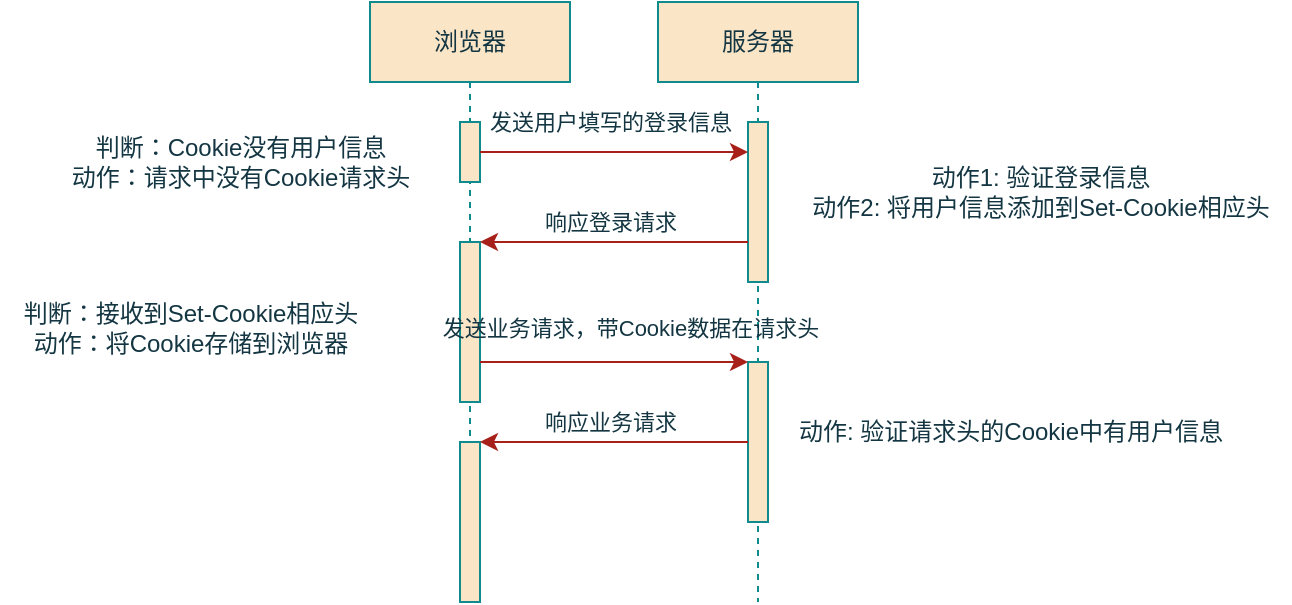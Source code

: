 <mxfile version="21.5.1" type="device" pages="3">
  <diagram name="传统cookie验证" id="vfPyicQstSvgQ4UN1wku">
    <mxGraphModel dx="954" dy="674" grid="1" gridSize="10" guides="1" tooltips="1" connect="1" arrows="1" fold="1" page="1" pageScale="1" pageWidth="827" pageHeight="1169" background="#ffffff" math="0" shadow="0">
      <root>
        <mxCell id="0" />
        <mxCell id="1" parent="0" />
        <mxCell id="wSobh4kacqRAjcaHUiz1-1" value="浏览器" style="shape=umlLifeline;perimeter=lifelinePerimeter;whiteSpace=wrap;html=1;container=1;dropTarget=0;collapsible=0;recursiveResize=0;outlineConnect=0;portConstraint=eastwest;newEdgeStyle={&quot;edgeStyle&quot;:&quot;elbowEdgeStyle&quot;,&quot;elbow&quot;:&quot;vertical&quot;,&quot;curved&quot;:0,&quot;rounded&quot;:0};labelBackgroundColor=none;fillColor=#FAE5C7;strokeColor=#0F8B8D;fontColor=#143642;" vertex="1" parent="1">
          <mxGeometry x="270" y="140" width="100" height="300" as="geometry" />
        </mxCell>
        <mxCell id="wSobh4kacqRAjcaHUiz1-2" value="" style="html=1;points=[];perimeter=orthogonalPerimeter;outlineConnect=0;targetShapes=umlLifeline;portConstraint=eastwest;newEdgeStyle={&quot;edgeStyle&quot;:&quot;elbowEdgeStyle&quot;,&quot;elbow&quot;:&quot;vertical&quot;,&quot;curved&quot;:0,&quot;rounded&quot;:0};labelBackgroundColor=none;fillColor=#FAE5C7;strokeColor=#0F8B8D;fontColor=#143642;" vertex="1" parent="wSobh4kacqRAjcaHUiz1-1">
          <mxGeometry x="45" y="60" width="10" height="30" as="geometry" />
        </mxCell>
        <mxCell id="wSobh4kacqRAjcaHUiz1-3" value="" style="html=1;points=[];perimeter=orthogonalPerimeter;outlineConnect=0;targetShapes=umlLifeline;portConstraint=eastwest;newEdgeStyle={&quot;edgeStyle&quot;:&quot;elbowEdgeStyle&quot;,&quot;elbow&quot;:&quot;vertical&quot;,&quot;curved&quot;:0,&quot;rounded&quot;:0};labelBackgroundColor=none;fillColor=#FAE5C7;strokeColor=#0F8B8D;fontColor=#143642;" vertex="1" parent="wSobh4kacqRAjcaHUiz1-1">
          <mxGeometry x="45" y="120" width="10" height="80" as="geometry" />
        </mxCell>
        <mxCell id="wSobh4kacqRAjcaHUiz1-4" value="" style="html=1;points=[];perimeter=orthogonalPerimeter;outlineConnect=0;targetShapes=umlLifeline;portConstraint=eastwest;newEdgeStyle={&quot;edgeStyle&quot;:&quot;elbowEdgeStyle&quot;,&quot;elbow&quot;:&quot;vertical&quot;,&quot;curved&quot;:0,&quot;rounded&quot;:0};labelBackgroundColor=none;fillColor=#FAE5C7;strokeColor=#0F8B8D;fontColor=#143642;" vertex="1" parent="wSobh4kacqRAjcaHUiz1-1">
          <mxGeometry x="45" y="220" width="10" height="80" as="geometry" />
        </mxCell>
        <mxCell id="wSobh4kacqRAjcaHUiz1-5" value="服务器" style="shape=umlLifeline;perimeter=lifelinePerimeter;whiteSpace=wrap;html=1;container=1;dropTarget=0;collapsible=0;recursiveResize=0;outlineConnect=0;portConstraint=eastwest;newEdgeStyle={&quot;edgeStyle&quot;:&quot;elbowEdgeStyle&quot;,&quot;elbow&quot;:&quot;vertical&quot;,&quot;curved&quot;:0,&quot;rounded&quot;:0};labelBackgroundColor=none;fillColor=#FAE5C7;strokeColor=#0F8B8D;fontColor=#143642;" vertex="1" parent="1">
          <mxGeometry x="414" y="140" width="100" height="300" as="geometry" />
        </mxCell>
        <mxCell id="wSobh4kacqRAjcaHUiz1-6" value="" style="html=1;points=[];perimeter=orthogonalPerimeter;outlineConnect=0;targetShapes=umlLifeline;portConstraint=eastwest;newEdgeStyle={&quot;edgeStyle&quot;:&quot;elbowEdgeStyle&quot;,&quot;elbow&quot;:&quot;vertical&quot;,&quot;curved&quot;:0,&quot;rounded&quot;:0};labelBackgroundColor=none;fillColor=#FAE5C7;strokeColor=#0F8B8D;fontColor=#143642;" vertex="1" parent="wSobh4kacqRAjcaHUiz1-5">
          <mxGeometry x="45" y="60" width="10" height="80" as="geometry" />
        </mxCell>
        <mxCell id="wSobh4kacqRAjcaHUiz1-7" value="" style="html=1;points=[];perimeter=orthogonalPerimeter;outlineConnect=0;targetShapes=umlLifeline;portConstraint=eastwest;newEdgeStyle={&quot;edgeStyle&quot;:&quot;elbowEdgeStyle&quot;,&quot;elbow&quot;:&quot;vertical&quot;,&quot;curved&quot;:0,&quot;rounded&quot;:0};labelBackgroundColor=none;fillColor=#FAE5C7;strokeColor=#0F8B8D;fontColor=#143642;" vertex="1" parent="wSobh4kacqRAjcaHUiz1-5">
          <mxGeometry x="45" y="180" width="10" height="80" as="geometry" />
        </mxCell>
        <mxCell id="wSobh4kacqRAjcaHUiz1-8" value="判断：Cookie没有用户信息&lt;br&gt;动作：请求中没有Cookie请求头" style="text;html=1;align=center;verticalAlign=middle;resizable=0;points=[];autosize=1;strokeColor=none;fillColor=none;labelBackgroundColor=none;fontColor=#143642;" vertex="1" parent="1">
          <mxGeometry x="110" y="200" width="190" height="40" as="geometry" />
        </mxCell>
        <mxCell id="wSobh4kacqRAjcaHUiz1-9" value="" style="endArrow=classic;html=1;rounded=0;labelBackgroundColor=none;strokeColor=#A8201A;fontColor=default;" edge="1" parent="1" source="wSobh4kacqRAjcaHUiz1-2" target="wSobh4kacqRAjcaHUiz1-6">
          <mxGeometry width="50" height="50" relative="1" as="geometry">
            <mxPoint x="360" y="260" as="sourcePoint" />
            <mxPoint x="410" y="210" as="targetPoint" />
          </mxGeometry>
        </mxCell>
        <mxCell id="wSobh4kacqRAjcaHUiz1-10" value="发送用户填写的登录信息" style="edgeLabel;html=1;align=center;verticalAlign=middle;resizable=0;points=[];labelBackgroundColor=none;fontColor=#143642;" vertex="1" connectable="0" parent="wSobh4kacqRAjcaHUiz1-9">
          <mxGeometry x="0.224" y="1" relative="1" as="geometry">
            <mxPoint x="-17" y="-14" as="offset" />
          </mxGeometry>
        </mxCell>
        <mxCell id="wSobh4kacqRAjcaHUiz1-11" value="" style="endArrow=classic;html=1;rounded=0;labelBackgroundColor=none;strokeColor=#A8201A;fontColor=default;" edge="1" parent="1" source="wSobh4kacqRAjcaHUiz1-6" target="wSobh4kacqRAjcaHUiz1-3">
          <mxGeometry width="50" height="50" relative="1" as="geometry">
            <mxPoint x="370" y="330" as="sourcePoint" />
            <mxPoint x="390" y="330" as="targetPoint" />
          </mxGeometry>
        </mxCell>
        <mxCell id="wSobh4kacqRAjcaHUiz1-12" value="响应登录请求" style="edgeLabel;html=1;align=center;verticalAlign=middle;resizable=0;points=[];labelBackgroundColor=none;fontColor=#143642;" vertex="1" connectable="0" parent="wSobh4kacqRAjcaHUiz1-11">
          <mxGeometry x="0.565" relative="1" as="geometry">
            <mxPoint x="36" y="-10" as="offset" />
          </mxGeometry>
        </mxCell>
        <mxCell id="wSobh4kacqRAjcaHUiz1-13" value="动作1: 验证登录信息&lt;br&gt;动作2: 将用户信息添加到Set-Cookie相应头" style="text;html=1;align=center;verticalAlign=middle;resizable=0;points=[];autosize=1;strokeColor=none;fillColor=none;labelBackgroundColor=none;fontColor=#143642;" vertex="1" parent="1">
          <mxGeometry x="480" y="215" width="250" height="40" as="geometry" />
        </mxCell>
        <mxCell id="wSobh4kacqRAjcaHUiz1-14" value="判断：接收到Set-Cookie相应头&lt;br&gt;动作：将Cookie存储到浏览器" style="text;html=1;align=center;verticalAlign=middle;resizable=0;points=[];autosize=1;strokeColor=none;fillColor=none;labelBackgroundColor=none;fontColor=#143642;" vertex="1" parent="1">
          <mxGeometry x="85" y="283" width="190" height="40" as="geometry" />
        </mxCell>
        <mxCell id="wSobh4kacqRAjcaHUiz1-15" value="" style="endArrow=classic;html=1;rounded=0;labelBackgroundColor=none;strokeColor=#A8201A;fontColor=default;" edge="1" parent="1" source="wSobh4kacqRAjcaHUiz1-3" target="wSobh4kacqRAjcaHUiz1-7">
          <mxGeometry width="50" height="50" relative="1" as="geometry">
            <mxPoint x="360" y="370" as="sourcePoint" />
            <mxPoint x="410" y="320" as="targetPoint" />
          </mxGeometry>
        </mxCell>
        <mxCell id="wSobh4kacqRAjcaHUiz1-16" value="发送业务请求，带Cookie数据在请求头" style="edgeLabel;html=1;align=center;verticalAlign=middle;resizable=0;points=[];labelBackgroundColor=none;fontColor=#143642;" vertex="1" connectable="0" parent="wSobh4kacqRAjcaHUiz1-15">
          <mxGeometry x="-0.838" y="-2" relative="1" as="geometry">
            <mxPoint x="64" y="-19" as="offset" />
          </mxGeometry>
        </mxCell>
        <mxCell id="wSobh4kacqRAjcaHUiz1-17" value="动作: 验证请求头的Cookie中有用户信息" style="text;html=1;align=center;verticalAlign=middle;resizable=0;points=[];autosize=1;strokeColor=none;fillColor=none;labelBackgroundColor=none;fontColor=#143642;" vertex="1" parent="1">
          <mxGeometry x="470" y="340" width="240" height="30" as="geometry" />
        </mxCell>
        <mxCell id="wSobh4kacqRAjcaHUiz1-18" value="" style="endArrow=classic;html=1;rounded=0;labelBackgroundColor=none;strokeColor=#A8201A;fontColor=default;" edge="1" parent="1" source="wSobh4kacqRAjcaHUiz1-7" target="wSobh4kacqRAjcaHUiz1-4">
          <mxGeometry width="50" height="50" relative="1" as="geometry">
            <mxPoint x="380" y="420" as="sourcePoint" />
            <mxPoint x="430" y="370" as="targetPoint" />
          </mxGeometry>
        </mxCell>
        <mxCell id="wSobh4kacqRAjcaHUiz1-19" value="响应业务请求" style="edgeLabel;html=1;align=center;verticalAlign=middle;resizable=0;points=[];labelBackgroundColor=none;fontColor=#143642;" vertex="1" connectable="0" parent="wSobh4kacqRAjcaHUiz1-18">
          <mxGeometry x="0.465" y="2" relative="1" as="geometry">
            <mxPoint x="29" y="-12" as="offset" />
          </mxGeometry>
        </mxCell>
      </root>
    </mxGraphModel>
  </diagram>
  <diagram id="TRe76Z_cT88Yy6bhVlbL" name="session验证">
    <mxGraphModel dx="795" dy="562" grid="1" gridSize="10" guides="1" tooltips="1" connect="1" arrows="1" fold="1" page="1" pageScale="1" pageWidth="827" pageHeight="1169" background="#ffffff" math="0" shadow="0">
      <root>
        <mxCell id="0" />
        <mxCell id="1" parent="0" />
        <mxCell id="PbefdpNf8q4evaiusAF8-1" value="浏览器" style="shape=umlLifeline;perimeter=lifelinePerimeter;whiteSpace=wrap;html=1;container=1;dropTarget=0;collapsible=0;recursiveResize=0;outlineConnect=0;portConstraint=eastwest;newEdgeStyle={&quot;edgeStyle&quot;:&quot;elbowEdgeStyle&quot;,&quot;elbow&quot;:&quot;vertical&quot;,&quot;curved&quot;:0,&quot;rounded&quot;:0};labelBackgroundColor=none;fillColor=#F2CC8F;strokeColor=#E07A5F;fontColor=#393C56;rounded=0;" vertex="1" parent="1">
          <mxGeometry x="270" y="140" width="100" height="390" as="geometry" />
        </mxCell>
        <mxCell id="CXMVCY4P_kOrWewMIdJ0-2" value="" style="html=1;points=[];perimeter=orthogonalPerimeter;outlineConnect=0;targetShapes=umlLifeline;portConstraint=eastwest;newEdgeStyle={&quot;edgeStyle&quot;:&quot;elbowEdgeStyle&quot;,&quot;elbow&quot;:&quot;vertical&quot;,&quot;curved&quot;:0,&quot;rounded&quot;:0};labelBackgroundColor=none;fillColor=#F2CC8F;strokeColor=#E07A5F;fontColor=#393C56;rounded=0;" vertex="1" parent="PbefdpNf8q4evaiusAF8-1">
          <mxGeometry x="45" y="70" width="10" height="20" as="geometry" />
        </mxCell>
        <mxCell id="zc8_oNYXCxddjdJIgD0M-8" value="" style="html=1;points=[];perimeter=orthogonalPerimeter;outlineConnect=0;targetShapes=umlLifeline;portConstraint=eastwest;newEdgeStyle={&quot;edgeStyle&quot;:&quot;elbowEdgeStyle&quot;,&quot;elbow&quot;:&quot;vertical&quot;,&quot;curved&quot;:0,&quot;rounded&quot;:0};labelBackgroundColor=none;fillColor=#F2CC8F;strokeColor=#E07A5F;fontColor=#393C56;rounded=0;" vertex="1" parent="PbefdpNf8q4evaiusAF8-1">
          <mxGeometry x="45" y="120" width="10" height="80" as="geometry" />
        </mxCell>
        <mxCell id="QtsPs-l09SFle1otZiAa-2" value="" style="html=1;points=[];perimeter=orthogonalPerimeter;outlineConnect=0;targetShapes=umlLifeline;portConstraint=eastwest;newEdgeStyle={&quot;edgeStyle&quot;:&quot;elbowEdgeStyle&quot;,&quot;elbow&quot;:&quot;vertical&quot;,&quot;curved&quot;:0,&quot;rounded&quot;:0};labelBackgroundColor=none;fillColor=#F2CC8F;strokeColor=#E07A5F;fontColor=#393C56;rounded=0;" vertex="1" parent="PbefdpNf8q4evaiusAF8-1">
          <mxGeometry x="45" y="240" width="10" height="80" as="geometry" />
        </mxCell>
        <mxCell id="PbefdpNf8q4evaiusAF8-2" value="服务器" style="shape=umlLifeline;perimeter=lifelinePerimeter;whiteSpace=wrap;html=1;container=1;dropTarget=0;collapsible=0;recursiveResize=0;outlineConnect=0;portConstraint=eastwest;newEdgeStyle={&quot;edgeStyle&quot;:&quot;elbowEdgeStyle&quot;,&quot;elbow&quot;:&quot;vertical&quot;,&quot;curved&quot;:0,&quot;rounded&quot;:0};labelBackgroundColor=none;fillColor=#F2CC8F;strokeColor=#E07A5F;fontColor=#393C56;rounded=0;" vertex="1" parent="1">
          <mxGeometry x="414" y="140" width="100" height="370" as="geometry" />
        </mxCell>
        <mxCell id="zc8_oNYXCxddjdJIgD0M-2" value="" style="html=1;points=[];perimeter=orthogonalPerimeter;outlineConnect=0;targetShapes=umlLifeline;portConstraint=eastwest;newEdgeStyle={&quot;edgeStyle&quot;:&quot;elbowEdgeStyle&quot;,&quot;elbow&quot;:&quot;vertical&quot;,&quot;curved&quot;:0,&quot;rounded&quot;:0};labelBackgroundColor=none;fillColor=#F2CC8F;strokeColor=#E07A5F;fontColor=#393C56;rounded=0;" vertex="1" parent="PbefdpNf8q4evaiusAF8-2">
          <mxGeometry x="45" y="70" width="10" height="80" as="geometry" />
        </mxCell>
        <mxCell id="Lz3ghxkpgLzvRvjjQlJP-2" value="" style="html=1;points=[];perimeter=orthogonalPerimeter;outlineConnect=0;targetShapes=umlLifeline;portConstraint=eastwest;newEdgeStyle={&quot;edgeStyle&quot;:&quot;elbowEdgeStyle&quot;,&quot;elbow&quot;:&quot;vertical&quot;,&quot;curved&quot;:0,&quot;rounded&quot;:0};labelBackgroundColor=none;fillColor=#F2CC8F;strokeColor=#E07A5F;fontColor=#393C56;rounded=0;" vertex="1" parent="PbefdpNf8q4evaiusAF8-2">
          <mxGeometry x="46" y="190" width="10" height="80" as="geometry" />
        </mxCell>
        <mxCell id="SZRjrdMSmsgoEImrJcPq-1" value="" style="html=1;points=[];perimeter=orthogonalPerimeter;outlineConnect=0;targetShapes=umlLifeline;portConstraint=eastwest;newEdgeStyle={&quot;edgeStyle&quot;:&quot;elbowEdgeStyle&quot;,&quot;elbow&quot;:&quot;vertical&quot;,&quot;curved&quot;:0,&quot;rounded&quot;:0};labelBackgroundColor=none;fillColor=#F2CC8F;strokeColor=#E07A5F;fontColor=#393C56;rounded=0;" vertex="1" parent="PbefdpNf8q4evaiusAF8-2">
          <mxGeometry x="46" y="290" width="10" height="80" as="geometry" />
        </mxCell>
        <mxCell id="zc8_oNYXCxddjdJIgD0M-1" value="判断：浏览器没有Cookie&lt;br&gt;动作：请求中没有Cookie请求头" style="text;html=1;align=center;verticalAlign=middle;resizable=0;points=[];autosize=1;strokeColor=none;fillColor=none;labelBackgroundColor=none;fontColor=#393C56;rounded=0;" vertex="1" parent="1">
          <mxGeometry x="120" y="200" width="190" height="40" as="geometry" />
        </mxCell>
        <mxCell id="zc8_oNYXCxddjdJIgD0M-4" value="" style="endArrow=classic;html=1;rounded=0;labelBackgroundColor=none;strokeColor=#E07A5F;fontColor=default;" edge="1" parent="1" source="CXMVCY4P_kOrWewMIdJ0-2" target="zc8_oNYXCxddjdJIgD0M-2">
          <mxGeometry width="50" height="50" relative="1" as="geometry">
            <mxPoint x="400" y="270" as="sourcePoint" />
            <mxPoint x="450" y="220" as="targetPoint" />
          </mxGeometry>
        </mxCell>
        <mxCell id="zc8_oNYXCxddjdJIgD0M-6" value="第一次HTTP请求" style="edgeLabel;html=1;align=center;verticalAlign=middle;resizable=0;points=[];labelBackgroundColor=none;fontColor=#393C56;rounded=0;" vertex="1" connectable="0" parent="zc8_oNYXCxddjdJIgD0M-4">
          <mxGeometry x="-0.602" y="-1" relative="1" as="geometry">
            <mxPoint x="38" y="-11" as="offset" />
          </mxGeometry>
        </mxCell>
        <mxCell id="zc8_oNYXCxddjdJIgD0M-7" value="判断：Cookie请求头中没有SessionID&lt;br&gt;动作1: 创建会话唯一标识SessionID&lt;br&gt;动作2：创建SessionID关联的数据对象&lt;br&gt;动作3：把Session ID添加到Set-Cookie响应头" style="text;html=1;align=center;verticalAlign=middle;resizable=0;points=[];autosize=1;strokeColor=none;fillColor=none;labelBackgroundColor=none;fontColor=#393C56;rounded=0;" vertex="1" parent="1">
          <mxGeometry x="470" y="210" width="270" height="70" as="geometry" />
        </mxCell>
        <mxCell id="zc8_oNYXCxddjdJIgD0M-9" value="" style="endArrow=classic;html=1;rounded=0;labelBackgroundColor=none;strokeColor=#E07A5F;fontColor=default;" edge="1" parent="1" source="zc8_oNYXCxddjdJIgD0M-2" target="zc8_oNYXCxddjdJIgD0M-8">
          <mxGeometry width="50" height="50" relative="1" as="geometry">
            <mxPoint x="370" y="340" as="sourcePoint" />
            <mxPoint x="420" y="290" as="targetPoint" />
          </mxGeometry>
        </mxCell>
        <mxCell id="zc8_oNYXCxddjdJIgD0M-10" value="第一次HTTP响应" style="edgeLabel;html=1;align=center;verticalAlign=middle;resizable=0;points=[];labelBackgroundColor=none;fontColor=#393C56;rounded=0;" vertex="1" connectable="0" parent="zc8_oNYXCxddjdJIgD0M-9">
          <mxGeometry x="0.813" y="-2" relative="1" as="geometry">
            <mxPoint x="53" y="-8" as="offset" />
          </mxGeometry>
        </mxCell>
        <mxCell id="zc8_oNYXCxddjdJIgD0M-11" value="判断：接收到Set-Cookie响应头&lt;br&gt;动作：将Cookie存储到浏览器" style="text;html=1;align=center;verticalAlign=middle;resizable=0;points=[];autosize=1;strokeColor=none;fillColor=none;labelBackgroundColor=none;fontColor=#393C56;rounded=0;" vertex="1" parent="1">
          <mxGeometry x="110" y="280" width="190" height="40" as="geometry" />
        </mxCell>
        <mxCell id="1FB7Rpue6nmZp2fXQ_aW-1" value="" style="endArrow=classic;html=1;rounded=0;labelBackgroundColor=none;strokeColor=#E07A5F;fontColor=default;" edge="1" parent="1" source="zc8_oNYXCxddjdJIgD0M-8" target="Lz3ghxkpgLzvRvjjQlJP-2">
          <mxGeometry width="50" height="50" relative="1" as="geometry">
            <mxPoint x="340" y="330" as="sourcePoint" />
            <mxPoint x="420" y="330" as="targetPoint" />
          </mxGeometry>
        </mxCell>
        <mxCell id="1FB7Rpue6nmZp2fXQ_aW-2" value="发送用户填写的登录信息" style="edgeLabel;html=1;align=center;verticalAlign=middle;resizable=0;points=[];labelBackgroundColor=none;fontColor=#393C56;rounded=0;" vertex="1" connectable="0" parent="1FB7Rpue6nmZp2fXQ_aW-1">
          <mxGeometry x="0.049" relative="1" as="geometry">
            <mxPoint y="-10" as="offset" />
          </mxGeometry>
        </mxCell>
        <mxCell id="QtsPs-l09SFle1otZiAa-1" value="判断：Cookie请求头中有SessionID&lt;br style=&quot;border-color: var(--border-color);&quot;&gt;动作1: 验证登录信息&lt;br style=&quot;border-color: var(--border-color);&quot;&gt;动作2: 将用户信息添加到SessionID对应的数据对象" style="text;html=1;align=center;verticalAlign=middle;resizable=0;points=[];autosize=1;strokeColor=none;fillColor=none;labelBackgroundColor=none;fontColor=#393C56;rounded=0;" vertex="1" parent="1">
          <mxGeometry x="490" y="343" width="300" height="60" as="geometry" />
        </mxCell>
        <mxCell id="jLHbS5JsV9FYbQT-CYqd-1" value="" style="endArrow=classic;html=1;rounded=0;labelBackgroundColor=none;strokeColor=#E07A5F;fontColor=default;" edge="1" parent="1" source="Lz3ghxkpgLzvRvjjQlJP-2" target="QtsPs-l09SFle1otZiAa-2">
          <mxGeometry width="50" height="50" relative="1" as="geometry">
            <mxPoint x="370" y="440" as="sourcePoint" />
            <mxPoint x="420" y="390" as="targetPoint" />
          </mxGeometry>
        </mxCell>
        <mxCell id="8OFCAqRaF0g9IdHI8kR2-1" value="响应登录请求" style="edgeLabel;html=1;align=center;verticalAlign=middle;resizable=0;points=[];labelBackgroundColor=none;fontColor=#393C56;rounded=0;" vertex="1" connectable="0" parent="jLHbS5JsV9FYbQT-CYqd-1">
          <mxGeometry x="-0.086" y="-3" relative="1" as="geometry">
            <mxPoint x="-8" y="-7" as="offset" />
          </mxGeometry>
        </mxCell>
        <mxCell id="SZRjrdMSmsgoEImrJcPq-2" value="" style="endArrow=classic;html=1;rounded=0;labelBackgroundColor=none;strokeColor=#E07A5F;fontColor=default;" edge="1" parent="1" source="QtsPs-l09SFle1otZiAa-2" target="SZRjrdMSmsgoEImrJcPq-1">
          <mxGeometry width="50" height="50" relative="1" as="geometry">
            <mxPoint x="350" y="480" as="sourcePoint" />
            <mxPoint x="400" y="430" as="targetPoint" />
          </mxGeometry>
        </mxCell>
        <mxCell id="SZRjrdMSmsgoEImrJcPq-3" value="发送业务请求" style="edgeLabel;html=1;align=center;verticalAlign=middle;resizable=0;points=[];labelBackgroundColor=none;fontColor=#393C56;rounded=0;" vertex="1" connectable="0" parent="SZRjrdMSmsgoEImrJcPq-2">
          <mxGeometry x="-0.259" relative="1" as="geometry">
            <mxPoint x="15" y="-10" as="offset" />
          </mxGeometry>
        </mxCell>
        <mxCell id="SZRjrdMSmsgoEImrJcPq-4" value="判断：Cookie请求头中有SessionID&lt;br&gt;动作：根据SessionID找到对应的Session对象" style="text;html=1;align=center;verticalAlign=middle;resizable=0;points=[];autosize=1;strokeColor=none;fillColor=none;labelBackgroundColor=none;fontColor=#393C56;rounded=0;" vertex="1" parent="1">
          <mxGeometry x="489" y="435" width="260" height="40" as="geometry" />
        </mxCell>
        <mxCell id="_FrW4VdJznpi2yyf84S4-1" value="" style="html=1;points=[];perimeter=orthogonalPerimeter;outlineConnect=0;targetShapes=umlLifeline;portConstraint=eastwest;newEdgeStyle={&quot;edgeStyle&quot;:&quot;elbowEdgeStyle&quot;,&quot;elbow&quot;:&quot;vertical&quot;,&quot;curved&quot;:0,&quot;rounded&quot;:0};labelBackgroundColor=none;fillColor=#F2CC8F;strokeColor=#E07A5F;fontColor=#393C56;rounded=0;" vertex="1" parent="1">
          <mxGeometry x="315" y="475" width="10" height="80" as="geometry" />
        </mxCell>
        <mxCell id="_FrW4VdJznpi2yyf84S4-2" value="" style="endArrow=classic;html=1;rounded=0;labelBackgroundColor=none;strokeColor=#E07A5F;fontColor=default;" edge="1" parent="1" source="SZRjrdMSmsgoEImrJcPq-1" target="_FrW4VdJznpi2yyf84S4-1">
          <mxGeometry width="50" height="50" relative="1" as="geometry">
            <mxPoint x="350" y="550" as="sourcePoint" />
            <mxPoint x="400" y="500" as="targetPoint" />
          </mxGeometry>
        </mxCell>
        <mxCell id="JEIV5H8-zAH2C_rZFMv0-1" value="响应业务请求" style="edgeLabel;html=1;align=center;verticalAlign=middle;resizable=0;points=[];labelBackgroundColor=none;fontColor=#393C56;rounded=0;" vertex="1" connectable="0" parent="_FrW4VdJznpi2yyf84S4-2">
          <mxGeometry x="0.358" y="-1" relative="1" as="geometry">
            <mxPoint x="22" y="-14" as="offset" />
          </mxGeometry>
        </mxCell>
      </root>
    </mxGraphModel>
  </diagram>
  <diagram id="dnsCGvmIMbAWeCZC5ZI5" name="缓存">
    <mxGraphModel dx="1363" dy="963" grid="1" gridSize="10" guides="1" tooltips="1" connect="1" arrows="1" fold="1" page="1" pageScale="1" pageWidth="827" pageHeight="1169" math="0" shadow="0">
      <root>
        <mxCell id="0" />
        <mxCell id="1" parent="0" />
        <mxCell id="SJau_vkAeEHgY6uhTd_Q-4" style="edgeStyle=orthogonalEdgeStyle;rounded=0;orthogonalLoop=1;jettySize=auto;html=1;exitX=0.5;exitY=1;exitDx=0;exitDy=0;entryX=0.5;entryY=0;entryDx=0;entryDy=0;" edge="1" parent="1" source="SJau_vkAeEHgY6uhTd_Q-1" target="SJau_vkAeEHgY6uhTd_Q-3">
          <mxGeometry relative="1" as="geometry" />
        </mxCell>
        <mxCell id="SJau_vkAeEHgY6uhTd_Q-1" value="资源请求&lt;br&gt;http://a.cn/b.png?t=123" style="rounded=0;whiteSpace=wrap;html=1;labelBackgroundColor=none;" vertex="1" parent="1">
          <mxGeometry x="340" y="190" width="150" height="60" as="geometry" />
        </mxCell>
        <mxCell id="SJau_vkAeEHgY6uhTd_Q-8" style="edgeStyle=orthogonalEdgeStyle;rounded=0;orthogonalLoop=1;jettySize=auto;html=1;exitX=0;exitY=0.5;exitDx=0;exitDy=0;" edge="1" parent="1" source="SJau_vkAeEHgY6uhTd_Q-3" target="SJau_vkAeEHgY6uhTd_Q-5">
          <mxGeometry relative="1" as="geometry" />
        </mxCell>
        <mxCell id="SJau_vkAeEHgY6uhTd_Q-11" value="没有缓存" style="edgeLabel;html=1;align=center;verticalAlign=middle;resizable=0;points=[];" vertex="1" connectable="0" parent="SJau_vkAeEHgY6uhTd_Q-8">
          <mxGeometry x="0.153" y="-3" relative="1" as="geometry">
            <mxPoint y="1" as="offset" />
          </mxGeometry>
        </mxCell>
        <mxCell id="SJau_vkAeEHgY6uhTd_Q-13" style="edgeStyle=orthogonalEdgeStyle;rounded=0;orthogonalLoop=1;jettySize=auto;html=1;exitX=1;exitY=0.5;exitDx=0;exitDy=0;entryX=0.5;entryY=0;entryDx=0;entryDy=0;" edge="1" parent="1" source="SJau_vkAeEHgY6uhTd_Q-3" target="SJau_vkAeEHgY6uhTd_Q-12">
          <mxGeometry relative="1" as="geometry" />
        </mxCell>
        <mxCell id="SJau_vkAeEHgY6uhTd_Q-14" value="有缓存" style="edgeLabel;html=1;align=center;verticalAlign=middle;resizable=0;points=[];" vertex="1" connectable="0" parent="SJau_vkAeEHgY6uhTd_Q-13">
          <mxGeometry x="0.653" relative="1" as="geometry">
            <mxPoint y="1" as="offset" />
          </mxGeometry>
        </mxCell>
        <mxCell id="SJau_vkAeEHgY6uhTd_Q-3" value="根据URL判断&lt;br&gt;是否有缓存" style="rhombus;whiteSpace=wrap;html=1;" vertex="1" parent="1">
          <mxGeometry x="333.75" y="280" width="162.5" height="80" as="geometry" />
        </mxCell>
        <mxCell id="SJau_vkAeEHgY6uhTd_Q-9" style="edgeStyle=orthogonalEdgeStyle;rounded=0;orthogonalLoop=1;jettySize=auto;html=1;exitX=0.5;exitY=1;exitDx=0;exitDy=0;" edge="1" parent="1" source="SJau_vkAeEHgY6uhTd_Q-5" target="SJau_vkAeEHgY6uhTd_Q-6">
          <mxGeometry relative="1" as="geometry" />
        </mxCell>
        <mxCell id="SJau_vkAeEHgY6uhTd_Q-5" value="向服务器发送请求" style="rounded=0;whiteSpace=wrap;html=1;" vertex="1" parent="1">
          <mxGeometry x="210" y="380" width="120" height="60" as="geometry" />
        </mxCell>
        <mxCell id="SJau_vkAeEHgY6uhTd_Q-10" style="edgeStyle=orthogonalEdgeStyle;rounded=0;orthogonalLoop=1;jettySize=auto;html=1;exitX=0.5;exitY=1;exitDx=0;exitDy=0;entryX=0.5;entryY=0;entryDx=0;entryDy=0;" edge="1" parent="1" source="SJau_vkAeEHgY6uhTd_Q-6" target="SJau_vkAeEHgY6uhTd_Q-7">
          <mxGeometry relative="1" as="geometry" />
        </mxCell>
        <mxCell id="SJau_vkAeEHgY6uhTd_Q-6" value="服务器返回资源" style="rounded=0;whiteSpace=wrap;html=1;" vertex="1" parent="1">
          <mxGeometry x="210" y="490" width="120" height="60" as="geometry" />
        </mxCell>
        <mxCell id="SJau_vkAeEHgY6uhTd_Q-7" value="渲染页面" style="rounded=0;whiteSpace=wrap;html=1;" vertex="1" parent="1">
          <mxGeometry x="210" y="600" width="120" height="60" as="geometry" />
        </mxCell>
        <mxCell id="SJau_vkAeEHgY6uhTd_Q-18" style="edgeStyle=orthogonalEdgeStyle;rounded=0;orthogonalLoop=1;jettySize=auto;html=1;exitX=0;exitY=0.5;exitDx=0;exitDy=0;" edge="1" parent="1" source="SJau_vkAeEHgY6uhTd_Q-12" target="SJau_vkAeEHgY6uhTd_Q-17">
          <mxGeometry relative="1" as="geometry" />
        </mxCell>
        <mxCell id="SJau_vkAeEHgY6uhTd_Q-21" value="没有过期" style="edgeLabel;html=1;align=center;verticalAlign=middle;resizable=0;points=[];" vertex="1" connectable="0" parent="SJau_vkAeEHgY6uhTd_Q-18">
          <mxGeometry x="0.507" y="2" relative="1" as="geometry">
            <mxPoint as="offset" />
          </mxGeometry>
        </mxCell>
        <mxCell id="SJau_vkAeEHgY6uhTd_Q-23" style="edgeStyle=orthogonalEdgeStyle;rounded=0;orthogonalLoop=1;jettySize=auto;html=1;exitX=1;exitY=0.5;exitDx=0;exitDy=0;entryX=0.5;entryY=0;entryDx=0;entryDy=0;" edge="1" parent="1" source="SJau_vkAeEHgY6uhTd_Q-12" target="SJau_vkAeEHgY6uhTd_Q-22">
          <mxGeometry relative="1" as="geometry" />
        </mxCell>
        <mxCell id="SJau_vkAeEHgY6uhTd_Q-24" value="已过期" style="edgeLabel;html=1;align=center;verticalAlign=middle;resizable=0;points=[];" vertex="1" connectable="0" parent="SJau_vkAeEHgY6uhTd_Q-23">
          <mxGeometry x="0.567" y="-2" relative="1" as="geometry">
            <mxPoint as="offset" />
          </mxGeometry>
        </mxCell>
        <mxCell id="SJau_vkAeEHgY6uhTd_Q-12" value="缓存是否过期" style="rhombus;whiteSpace=wrap;html=1;" vertex="1" parent="1">
          <mxGeometry x="500" y="350" width="110" height="80" as="geometry" />
        </mxCell>
        <mxCell id="SJau_vkAeEHgY6uhTd_Q-15" value="如果上一次请求，服务器返回的响应头里有Cache-Control: max-age=300(秒)，则表示走强缓存。" style="shape=document;whiteSpace=wrap;html=1;boundedLbl=1;" vertex="1" parent="1">
          <mxGeometry x="590" y="220" width="200" height="120" as="geometry" />
        </mxCell>
        <mxCell id="SJau_vkAeEHgY6uhTd_Q-16" value="" style="endArrow=none;dashed=1;html=1;dashPattern=1 3;strokeWidth=2;rounded=0;entryX=0;entryY=0.75;entryDx=0;entryDy=0;" edge="1" parent="1" source="SJau_vkAeEHgY6uhTd_Q-12" target="SJau_vkAeEHgY6uhTd_Q-15">
          <mxGeometry width="50" height="50" relative="1" as="geometry">
            <mxPoint x="650" y="380" as="sourcePoint" />
            <mxPoint x="700" y="330" as="targetPoint" />
          </mxGeometry>
        </mxCell>
        <mxCell id="SJau_vkAeEHgY6uhTd_Q-19" style="edgeStyle=orthogonalEdgeStyle;rounded=0;orthogonalLoop=1;jettySize=auto;html=1;exitX=0.5;exitY=1;exitDx=0;exitDy=0;entryX=1;entryY=0.5;entryDx=0;entryDy=0;" edge="1" parent="1" source="SJau_vkAeEHgY6uhTd_Q-17" target="SJau_vkAeEHgY6uhTd_Q-7">
          <mxGeometry relative="1" as="geometry" />
        </mxCell>
        <mxCell id="SJau_vkAeEHgY6uhTd_Q-20" value="强缓存" style="edgeLabel;html=1;align=center;verticalAlign=middle;resizable=0;points=[];" vertex="1" connectable="0" parent="SJau_vkAeEHgY6uhTd_Q-19">
          <mxGeometry x="-0.512" relative="1" as="geometry">
            <mxPoint as="offset" />
          </mxGeometry>
        </mxCell>
        <mxCell id="SJau_vkAeEHgY6uhTd_Q-17" value="读取缓存" style="rounded=0;whiteSpace=wrap;html=1;" vertex="1" parent="1">
          <mxGeometry x="355" y="430" width="145" height="60" as="geometry" />
        </mxCell>
        <mxCell id="SJau_vkAeEHgY6uhTd_Q-25" style="edgeStyle=orthogonalEdgeStyle;rounded=0;orthogonalLoop=1;jettySize=auto;html=1;exitX=0;exitY=0.5;exitDx=0;exitDy=0;entryX=0;entryY=0.75;entryDx=0;entryDy=0;" edge="1" parent="1" source="SJau_vkAeEHgY6uhTd_Q-22" target="SJau_vkAeEHgY6uhTd_Q-5">
          <mxGeometry relative="1" as="geometry">
            <Array as="points">
              <mxPoint x="520" y="480" />
              <mxPoint x="520" y="700" />
              <mxPoint x="180" y="700" />
              <mxPoint x="180" y="425" />
            </Array>
          </mxGeometry>
        </mxCell>
        <mxCell id="SJau_vkAeEHgY6uhTd_Q-27" value="没有" style="edgeLabel;html=1;align=center;verticalAlign=middle;resizable=0;points=[];" vertex="1" connectable="0" parent="SJau_vkAeEHgY6uhTd_Q-25">
          <mxGeometry x="-0.756" relative="1" as="geometry">
            <mxPoint y="-46" as="offset" />
          </mxGeometry>
        </mxCell>
        <mxCell id="SJau_vkAeEHgY6uhTd_Q-31" style="edgeStyle=orthogonalEdgeStyle;rounded=0;orthogonalLoop=1;jettySize=auto;html=1;exitX=1;exitY=0.5;exitDx=0;exitDy=0;" edge="1" parent="1" source="SJau_vkAeEHgY6uhTd_Q-22" target="SJau_vkAeEHgY6uhTd_Q-30">
          <mxGeometry relative="1" as="geometry" />
        </mxCell>
        <mxCell id="SJau_vkAeEHgY6uhTd_Q-32" value="有" style="edgeLabel;html=1;align=center;verticalAlign=middle;resizable=0;points=[];" vertex="1" connectable="0" parent="SJau_vkAeEHgY6uhTd_Q-31">
          <mxGeometry x="0.626" y="-1" relative="1" as="geometry">
            <mxPoint x="1" y="-9" as="offset" />
          </mxGeometry>
        </mxCell>
        <mxCell id="SJau_vkAeEHgY6uhTd_Q-22" value="上一次请求的响应头里&lt;br&gt;是否有Last-Modified,ETag" style="rhombus;whiteSpace=wrap;html=1;" vertex="1" parent="1">
          <mxGeometry x="550" y="430" width="203" height="100" as="geometry" />
        </mxCell>
        <mxCell id="SJau_vkAeEHgY6uhTd_Q-36" style="edgeStyle=orthogonalEdgeStyle;rounded=0;orthogonalLoop=1;jettySize=auto;html=1;exitX=0.5;exitY=1;exitDx=0;exitDy=0;entryX=0.5;entryY=0;entryDx=0;entryDy=0;" edge="1" parent="1" source="SJau_vkAeEHgY6uhTd_Q-30" target="SJau_vkAeEHgY6uhTd_Q-33">
          <mxGeometry relative="1" as="geometry" />
        </mxCell>
        <mxCell id="SJau_vkAeEHgY6uhTd_Q-30" value="向服务器发送请求，请求头里带着&lt;br&gt;上一次相应头里的Last-Modified,ETag" style="rounded=0;whiteSpace=wrap;html=1;" vertex="1" parent="1">
          <mxGeometry x="670" y="550" width="210" height="90" as="geometry" />
        </mxCell>
        <mxCell id="SJau_vkAeEHgY6uhTd_Q-37" style="edgeStyle=orthogonalEdgeStyle;rounded=0;orthogonalLoop=1;jettySize=auto;html=1;exitX=0;exitY=0.5;exitDx=0;exitDy=0;entryX=1;entryY=0.5;entryDx=0;entryDy=0;jumpStyle=arc;" edge="1" parent="1" source="SJau_vkAeEHgY6uhTd_Q-33" target="SJau_vkAeEHgY6uhTd_Q-6">
          <mxGeometry relative="1" as="geometry">
            <Array as="points">
              <mxPoint x="370" y="720" />
              <mxPoint x="370" y="520" />
            </Array>
          </mxGeometry>
        </mxCell>
        <mxCell id="SJau_vkAeEHgY6uhTd_Q-38" value="缓存不可用&lt;br&gt;200状态码" style="edgeLabel;html=1;align=center;verticalAlign=middle;resizable=0;points=[];" vertex="1" connectable="0" parent="SJau_vkAeEHgY6uhTd_Q-37">
          <mxGeometry x="-0.63" y="-2" relative="1" as="geometry">
            <mxPoint x="1" as="offset" />
          </mxGeometry>
        </mxCell>
        <mxCell id="SJau_vkAeEHgY6uhTd_Q-39" style="edgeStyle=orthogonalEdgeStyle;rounded=0;orthogonalLoop=1;jettySize=auto;html=1;exitX=1;exitY=0.5;exitDx=0;exitDy=0;jumpStyle=arc;" edge="1" parent="1" source="SJau_vkAeEHgY6uhTd_Q-33" target="SJau_vkAeEHgY6uhTd_Q-7">
          <mxGeometry relative="1" as="geometry">
            <Array as="points">
              <mxPoint x="970" y="720" />
              <mxPoint x="970" y="770" />
              <mxPoint x="270" y="770" />
            </Array>
          </mxGeometry>
        </mxCell>
        <mxCell id="SJau_vkAeEHgY6uhTd_Q-40" value="缓存可用&lt;br&gt;304状态" style="edgeLabel;html=1;align=center;verticalAlign=middle;resizable=0;points=[];" vertex="1" connectable="0" parent="SJau_vkAeEHgY6uhTd_Q-39">
          <mxGeometry x="-0.915" y="2" relative="1" as="geometry">
            <mxPoint x="1" as="offset" />
          </mxGeometry>
        </mxCell>
        <mxCell id="SJau_vkAeEHgY6uhTd_Q-33" value="服务器判断是否可以&lt;br&gt;继续使用本地缓存" style="rhombus;whiteSpace=wrap;html=1;" vertex="1" parent="1">
          <mxGeometry x="692.5" y="680" width="165" height="80" as="geometry" />
        </mxCell>
        <mxCell id="SJau_vkAeEHgY6uhTd_Q-34" value="Last-Modified是一个精确到秒的时间，ETag是文件唯一标识" style="shape=document;whiteSpace=wrap;html=1;boundedLbl=1;" vertex="1" parent="1">
          <mxGeometry x="753" y="370" width="120" height="80" as="geometry" />
        </mxCell>
        <mxCell id="SJau_vkAeEHgY6uhTd_Q-35" value="" style="endArrow=none;dashed=1;html=1;dashPattern=1 3;strokeWidth=2;rounded=0;entryX=0;entryY=0.75;entryDx=0;entryDy=0;exitX=1;exitY=0;exitDx=0;exitDy=0;" edge="1" parent="1" source="SJau_vkAeEHgY6uhTd_Q-22" target="SJau_vkAeEHgY6uhTd_Q-34">
          <mxGeometry width="50" height="50" relative="1" as="geometry">
            <mxPoint x="820" y="410" as="sourcePoint" />
            <mxPoint x="840" y="410" as="targetPoint" />
          </mxGeometry>
        </mxCell>
        <mxCell id="SJau_vkAeEHgY6uhTd_Q-41" value="优先使用ETag判断，因为&lt;br&gt;Last-Modifed可能被人为修改" style="shape=document;whiteSpace=wrap;html=1;boundedLbl=1;" vertex="1" parent="1">
          <mxGeometry x="890" y="600" width="140" height="80" as="geometry" />
        </mxCell>
        <mxCell id="SJau_vkAeEHgY6uhTd_Q-42" value="" style="endArrow=none;dashed=1;html=1;dashPattern=1 3;strokeWidth=2;rounded=0;entryX=0;entryY=0.75;entryDx=0;entryDy=0;exitX=1;exitY=0;exitDx=0;exitDy=0;" edge="1" parent="1" source="SJau_vkAeEHgY6uhTd_Q-33" target="SJau_vkAeEHgY6uhTd_Q-41">
          <mxGeometry width="50" height="50" relative="1" as="geometry">
            <mxPoint x="1040" y="710" as="sourcePoint" />
            <mxPoint x="1090" y="660" as="targetPoint" />
          </mxGeometry>
        </mxCell>
      </root>
    </mxGraphModel>
  </diagram>
</mxfile>
